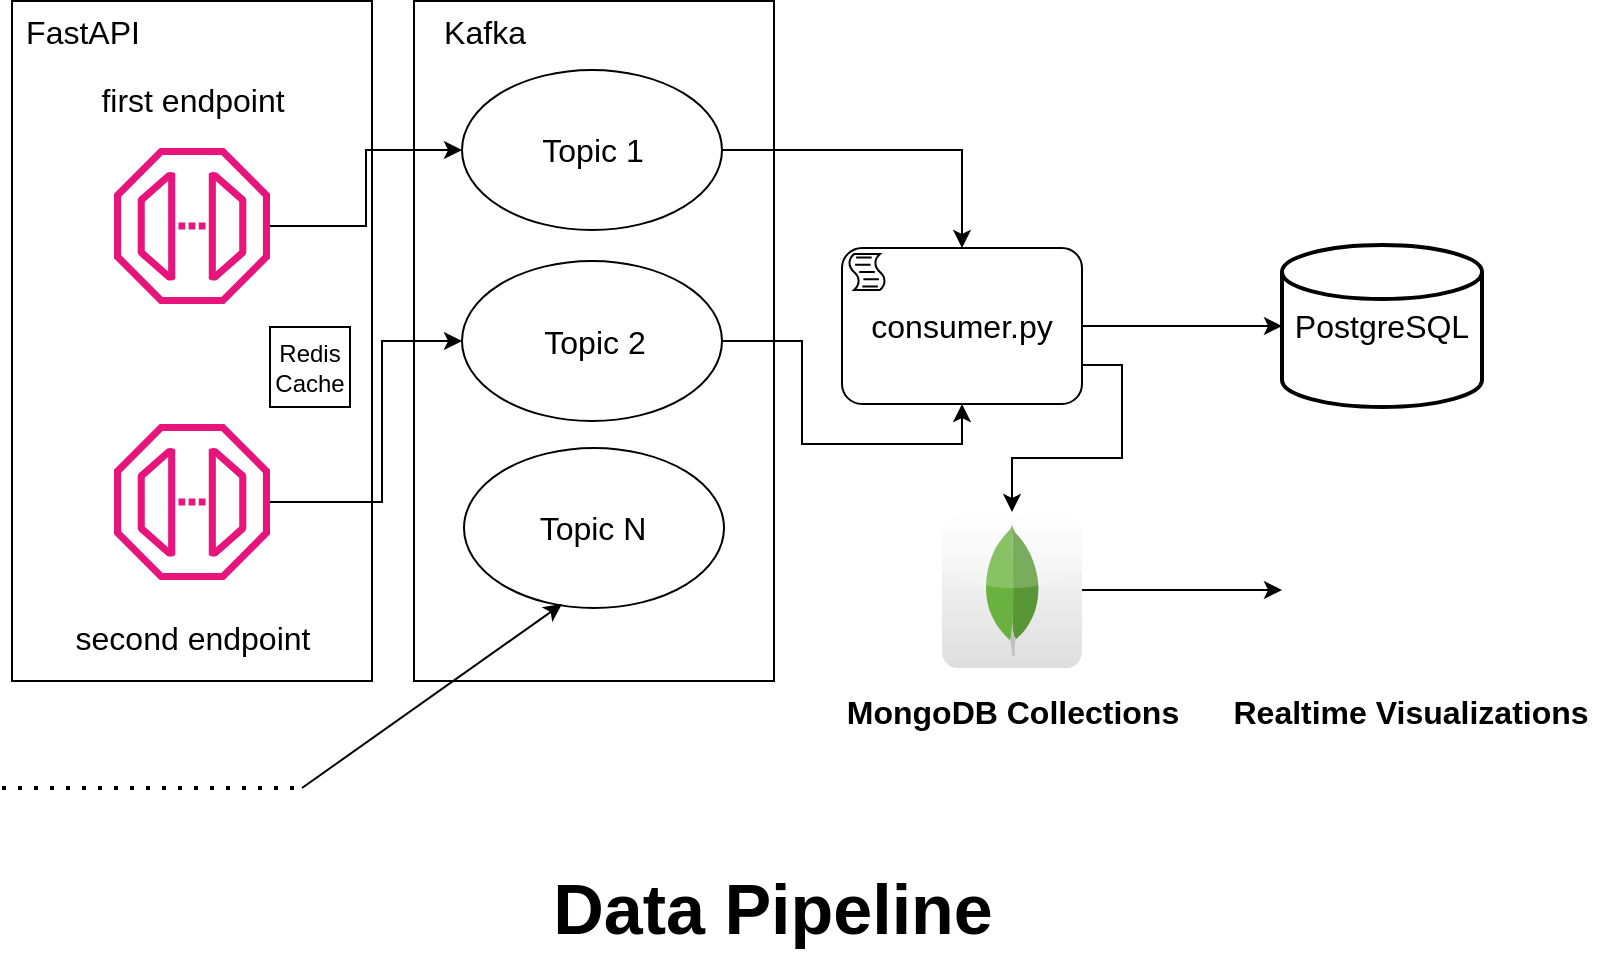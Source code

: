 <mxfile version="24.7.16">
  <diagram name="Page-1" id="4m_KD0_L7Jd3Kkvv6mde">
    <mxGraphModel dx="1216" dy="492" grid="1" gridSize="10" guides="1" tooltips="1" connect="1" arrows="1" fold="1" page="1" pageScale="1" pageWidth="850" pageHeight="1100" math="0" shadow="0">
      <root>
        <mxCell id="0" />
        <mxCell id="1" parent="0" />
        <mxCell id="7fSCyYOgpmtAzSr5ejGC-1" value="" style="rounded=0;whiteSpace=wrap;html=1;" vertex="1" parent="1">
          <mxGeometry x="246" y="156.5" width="180" height="340" as="geometry" />
        </mxCell>
        <mxCell id="7fSCyYOgpmtAzSr5ejGC-2" value="" style="rounded=0;whiteSpace=wrap;html=1;" vertex="1" parent="1">
          <mxGeometry x="45" y="156.5" width="180" height="340" as="geometry" />
        </mxCell>
        <mxCell id="7fSCyYOgpmtAzSr5ejGC-3" style="edgeStyle=orthogonalEdgeStyle;rounded=0;orthogonalLoop=1;jettySize=auto;html=1;entryX=0.5;entryY=0;entryDx=0;entryDy=0;entryPerimeter=0;" edge="1" parent="1" source="7fSCyYOgpmtAzSr5ejGC-4" target="7fSCyYOgpmtAzSr5ejGC-19">
          <mxGeometry relative="1" as="geometry" />
        </mxCell>
        <mxCell id="7fSCyYOgpmtAzSr5ejGC-4" value="" style="ellipse;whiteSpace=wrap;html=1;" vertex="1" parent="1">
          <mxGeometry x="270" y="191" width="130" height="80" as="geometry" />
        </mxCell>
        <mxCell id="7fSCyYOgpmtAzSr5ejGC-5" style="edgeStyle=orthogonalEdgeStyle;rounded=0;orthogonalLoop=1;jettySize=auto;html=1;entryX=0.5;entryY=1;entryDx=0;entryDy=0;entryPerimeter=0;" edge="1" parent="1" source="7fSCyYOgpmtAzSr5ejGC-6" target="7fSCyYOgpmtAzSr5ejGC-19">
          <mxGeometry relative="1" as="geometry">
            <Array as="points">
              <mxPoint x="440" y="326" />
              <mxPoint x="440" y="378" />
              <mxPoint x="520" y="378" />
            </Array>
          </mxGeometry>
        </mxCell>
        <mxCell id="7fSCyYOgpmtAzSr5ejGC-6" value="" style="ellipse;whiteSpace=wrap;html=1;fontSize=16;" vertex="1" parent="1">
          <mxGeometry x="270" y="286.5" width="130" height="80" as="geometry" />
        </mxCell>
        <mxCell id="7fSCyYOgpmtAzSr5ejGC-7" value="&lt;font style=&quot;font-size: 16px;&quot;&gt;FastAPI&lt;/font&gt;" style="text;html=1;align=center;verticalAlign=middle;resizable=0;points=[];autosize=1;strokeColor=none;fillColor=none;" vertex="1" parent="1">
          <mxGeometry x="40" y="156.5" width="80" height="30" as="geometry" />
        </mxCell>
        <mxCell id="7fSCyYOgpmtAzSr5ejGC-8" style="edgeStyle=orthogonalEdgeStyle;rounded=0;orthogonalLoop=1;jettySize=auto;html=1;entryX=0;entryY=0.5;entryDx=0;entryDy=0;" edge="1" parent="1" source="7fSCyYOgpmtAzSr5ejGC-9" target="7fSCyYOgpmtAzSr5ejGC-4">
          <mxGeometry relative="1" as="geometry" />
        </mxCell>
        <mxCell id="7fSCyYOgpmtAzSr5ejGC-9" value="" style="sketch=0;outlineConnect=0;fontColor=#232F3E;gradientColor=none;fillColor=#E7157B;strokeColor=none;dashed=0;verticalLabelPosition=bottom;verticalAlign=top;align=center;html=1;fontSize=12;fontStyle=0;aspect=fixed;pointerEvents=1;shape=mxgraph.aws4.endpoint;" vertex="1" parent="1">
          <mxGeometry x="96" y="230" width="78" height="78" as="geometry" />
        </mxCell>
        <mxCell id="7fSCyYOgpmtAzSr5ejGC-10" style="edgeStyle=orthogonalEdgeStyle;rounded=0;orthogonalLoop=1;jettySize=auto;html=1;entryX=0;entryY=0.5;entryDx=0;entryDy=0;" edge="1" parent="1" source="7fSCyYOgpmtAzSr5ejGC-11" target="7fSCyYOgpmtAzSr5ejGC-6">
          <mxGeometry relative="1" as="geometry">
            <Array as="points">
              <mxPoint x="230" y="407" />
              <mxPoint x="230" y="326" />
            </Array>
          </mxGeometry>
        </mxCell>
        <mxCell id="7fSCyYOgpmtAzSr5ejGC-11" value="" style="sketch=0;outlineConnect=0;fontColor=#232F3E;gradientColor=none;fillColor=#E7157B;strokeColor=none;dashed=0;verticalLabelPosition=bottom;verticalAlign=top;align=center;html=1;fontSize=12;fontStyle=0;aspect=fixed;pointerEvents=1;shape=mxgraph.aws4.endpoint;" vertex="1" parent="1">
          <mxGeometry x="96" y="368" width="78" height="78" as="geometry" />
        </mxCell>
        <mxCell id="7fSCyYOgpmtAzSr5ejGC-12" value="first endpoint" style="text;html=1;align=center;verticalAlign=middle;resizable=0;points=[];autosize=1;strokeColor=none;fillColor=none;fontSize=16;" vertex="1" parent="1">
          <mxGeometry x="75" y="191" width="120" height="30" as="geometry" />
        </mxCell>
        <mxCell id="7fSCyYOgpmtAzSr5ejGC-13" value="second endpoint" style="text;html=1;align=center;verticalAlign=middle;resizable=0;points=[];autosize=1;strokeColor=none;fillColor=none;fontSize=16;" vertex="1" parent="1">
          <mxGeometry x="65" y="460" width="140" height="30" as="geometry" />
        </mxCell>
        <mxCell id="7fSCyYOgpmtAzSr5ejGC-34" style="edgeStyle=orthogonalEdgeStyle;rounded=0;orthogonalLoop=1;jettySize=auto;html=1;" edge="1" parent="1" source="7fSCyYOgpmtAzSr5ejGC-15" target="7fSCyYOgpmtAzSr5ejGC-33">
          <mxGeometry relative="1" as="geometry" />
        </mxCell>
        <mxCell id="7fSCyYOgpmtAzSr5ejGC-15" value="" style="dashed=0;outlineConnect=0;html=1;align=center;labelPosition=center;verticalLabelPosition=bottom;verticalAlign=top;shape=mxgraph.webicons.mongodb;gradientColor=#DFDEDE" vertex="1" parent="1">
          <mxGeometry x="510" y="412" width="70" height="78" as="geometry" />
        </mxCell>
        <mxCell id="7fSCyYOgpmtAzSr5ejGC-18" style="edgeStyle=orthogonalEdgeStyle;rounded=0;orthogonalLoop=1;jettySize=auto;html=1;exitX=1;exitY=0.75;exitDx=0;exitDy=0;exitPerimeter=0;" edge="1" parent="1" source="7fSCyYOgpmtAzSr5ejGC-19" target="7fSCyYOgpmtAzSr5ejGC-15">
          <mxGeometry relative="1" as="geometry" />
        </mxCell>
        <mxCell id="7fSCyYOgpmtAzSr5ejGC-19" value="&lt;font style=&quot;font-size: 16px;&quot;&gt;consumer.py&lt;/font&gt;" style="points=[[0.25,0,0],[0.5,0,0],[0.75,0,0],[1,0.25,0],[1,0.5,0],[1,0.75,0],[0.75,1,0],[0.5,1,0],[0.25,1,0],[0,0.75,0],[0,0.5,0],[0,0.25,0]];shape=mxgraph.bpmn.task;whiteSpace=wrap;rectStyle=rounded;size=10;html=1;container=1;expand=0;collapsible=0;taskMarker=script;" vertex="1" parent="1">
          <mxGeometry x="460" y="280" width="120" height="78" as="geometry" />
        </mxCell>
        <mxCell id="7fSCyYOgpmtAzSr5ejGC-20" value="Kafka" style="text;html=1;align=center;verticalAlign=middle;resizable=0;points=[];autosize=1;strokeColor=none;fillColor=none;fontSize=16;" vertex="1" parent="1">
          <mxGeometry x="251" y="156.5" width="60" height="30" as="geometry" />
        </mxCell>
        <mxCell id="7fSCyYOgpmtAzSr5ejGC-21" value="PostgreSQL" style="strokeWidth=2;html=1;shape=mxgraph.flowchart.database;whiteSpace=wrap;fontSize=16;" vertex="1" parent="1">
          <mxGeometry x="680" y="278.5" width="100" height="81" as="geometry" />
        </mxCell>
        <mxCell id="7fSCyYOgpmtAzSr5ejGC-22" value="&lt;b&gt;MongoDB Collections&lt;/b&gt;" style="text;html=1;align=center;verticalAlign=middle;resizable=0;points=[];autosize=1;strokeColor=none;fillColor=none;fontSize=16;" vertex="1" parent="1">
          <mxGeometry x="450" y="496.5" width="190" height="30" as="geometry" />
        </mxCell>
        <mxCell id="7fSCyYOgpmtAzSr5ejGC-23" value="&lt;b&gt;&lt;font style=&quot;font-size: 35px;&quot;&gt;Data Pipeline&lt;/font&gt;&lt;/b&gt;" style="text;html=1;align=center;verticalAlign=middle;resizable=0;points=[];autosize=1;strokeColor=none;fillColor=none;" vertex="1" parent="1">
          <mxGeometry x="305" y="580" width="240" height="60" as="geometry" />
        </mxCell>
        <mxCell id="7fSCyYOgpmtAzSr5ejGC-24" style="edgeStyle=orthogonalEdgeStyle;rounded=0;orthogonalLoop=1;jettySize=auto;html=1;entryX=0;entryY=0.5;entryDx=0;entryDy=0;entryPerimeter=0;" edge="1" parent="1" source="7fSCyYOgpmtAzSr5ejGC-19" target="7fSCyYOgpmtAzSr5ejGC-21">
          <mxGeometry relative="1" as="geometry" />
        </mxCell>
        <mxCell id="7fSCyYOgpmtAzSr5ejGC-25" value="&lt;font style=&quot;font-size: 16px;&quot;&gt;Topic 1&lt;/font&gt;" style="text;html=1;align=center;verticalAlign=middle;resizable=0;points=[];autosize=1;strokeColor=none;fillColor=none;" vertex="1" parent="1">
          <mxGeometry x="300" y="216" width="70" height="30" as="geometry" />
        </mxCell>
        <mxCell id="7fSCyYOgpmtAzSr5ejGC-26" value="&lt;font style=&quot;font-size: 16px;&quot;&gt;Topic 2&lt;/font&gt;" style="text;html=1;align=center;verticalAlign=middle;resizable=0;points=[];autosize=1;strokeColor=none;fillColor=none;" vertex="1" parent="1">
          <mxGeometry x="301" y="311.5" width="70" height="30" as="geometry" />
        </mxCell>
        <mxCell id="7fSCyYOgpmtAzSr5ejGC-27" value="" style="ellipse;whiteSpace=wrap;html=1;" vertex="1" parent="1">
          <mxGeometry x="271" y="380" width="130" height="80" as="geometry" />
        </mxCell>
        <mxCell id="7fSCyYOgpmtAzSr5ejGC-28" value="" style="endArrow=classic;html=1;rounded=0;" edge="1" parent="1">
          <mxGeometry width="50" height="50" relative="1" as="geometry">
            <mxPoint x="190" y="550" as="sourcePoint" />
            <mxPoint x="320" y="458" as="targetPoint" />
          </mxGeometry>
        </mxCell>
        <mxCell id="7fSCyYOgpmtAzSr5ejGC-29" value="&lt;font style=&quot;font-size: 16px;&quot;&gt;Topic N&lt;/font&gt;" style="text;html=1;align=center;verticalAlign=middle;resizable=0;points=[];autosize=1;strokeColor=none;fillColor=none;" vertex="1" parent="1">
          <mxGeometry x="295" y="405" width="80" height="30" as="geometry" />
        </mxCell>
        <mxCell id="7fSCyYOgpmtAzSr5ejGC-30" value="" style="endArrow=none;dashed=1;html=1;dashPattern=1 3;strokeWidth=2;rounded=0;" edge="1" parent="1">
          <mxGeometry width="50" height="50" relative="1" as="geometry">
            <mxPoint x="40" y="550" as="sourcePoint" />
            <mxPoint x="190" y="550" as="targetPoint" />
          </mxGeometry>
        </mxCell>
        <mxCell id="7fSCyYOgpmtAzSr5ejGC-32" value="Redis&lt;div&gt;Cache&lt;/div&gt;" style="rounded=0;whiteSpace=wrap;html=1;" vertex="1" parent="1">
          <mxGeometry x="174" y="319.5" width="40" height="40" as="geometry" />
        </mxCell>
        <mxCell id="7fSCyYOgpmtAzSr5ejGC-33" value="" style="shape=image;html=1;verticalAlign=top;verticalLabelPosition=bottom;labelBackgroundColor=#ffffff;imageAspect=0;aspect=fixed;image=https://cdn3.iconfinder.com/data/icons/fintech-icon/128/11_Data_Visualization-128.png" vertex="1" parent="1">
          <mxGeometry x="680" y="387" width="128" height="128" as="geometry" />
        </mxCell>
        <mxCell id="7fSCyYOgpmtAzSr5ejGC-35" value="&lt;b&gt;Realtime Visualizations&lt;/b&gt;" style="text;html=1;align=center;verticalAlign=middle;resizable=0;points=[];autosize=1;strokeColor=none;fillColor=none;fontSize=16;" vertex="1" parent="1">
          <mxGeometry x="644" y="496.5" width="200" height="30" as="geometry" />
        </mxCell>
      </root>
    </mxGraphModel>
  </diagram>
</mxfile>
